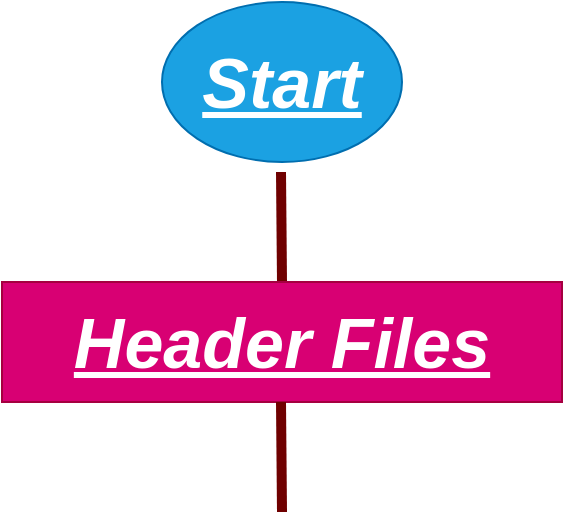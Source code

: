 <mxfile>
    <diagram id="EXXmED6a5jeWhtWMsSa2" name="Page-1">
        <mxGraphModel dx="595" dy="475" grid="1" gridSize="10" guides="1" tooltips="1" connect="1" arrows="1" fold="1" page="1" pageScale="1" pageWidth="850" pageHeight="1100" math="0" shadow="0">
            <root>
                <mxCell id="0"/>
                <mxCell id="1" parent="0"/>
                <mxCell id="4" value="&lt;font style=&quot;font-size: 35px;&quot;&gt;&lt;b&gt;&lt;i&gt;&lt;u&gt;Start&lt;/u&gt;&lt;/i&gt;&lt;/b&gt;&lt;/font&gt;" style="ellipse;whiteSpace=wrap;html=1;fillColor=#1ba1e2;fontColor=#ffffff;strokeColor=#006EAF;" vertex="1" parent="1">
                    <mxGeometry x="240" width="120" height="80" as="geometry"/>
                </mxCell>
                <mxCell id="8" value="" style="endArrow=none;html=1;strokeWidth=5;fontSize=35;fillColor=#a20025;strokeColor=#6F0000;" edge="1" parent="1">
                    <mxGeometry width="50" height="50" relative="1" as="geometry">
                        <mxPoint x="300" y="140" as="sourcePoint"/>
                        <mxPoint x="299.5" y="85" as="targetPoint"/>
                    </mxGeometry>
                </mxCell>
                <mxCell id="9" value="&lt;b&gt;&lt;i&gt;&lt;u&gt;Header Files&lt;/u&gt;&lt;/i&gt;&lt;/b&gt;" style="rounded=0;whiteSpace=wrap;html=1;fontSize=35;fillColor=#d80073;fontColor=#ffffff;strokeColor=#A50040;" vertex="1" parent="1">
                    <mxGeometry x="160" y="140" width="280" height="60" as="geometry"/>
                </mxCell>
                <mxCell id="10" value="" style="endArrow=none;html=1;strokeWidth=5;fontSize=35;fillColor=#a20025;strokeColor=#6F0000;" edge="1" parent="1">
                    <mxGeometry width="50" height="50" relative="1" as="geometry">
                        <mxPoint x="300" y="255" as="sourcePoint"/>
                        <mxPoint x="299.5" y="200" as="targetPoint"/>
                    </mxGeometry>
                </mxCell>
            </root>
        </mxGraphModel>
    </diagram>
</mxfile>